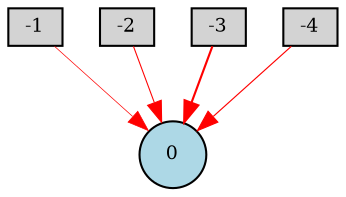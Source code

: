 digraph {
	node [fontsize=9 height=0.2 shape=circle width=0.2]
	-1 [fillcolor=lightgray shape=box style=filled]
	-2 [fillcolor=lightgray shape=box style=filled]
	-3 [fillcolor=lightgray shape=box style=filled]
	-4 [fillcolor=lightgray shape=box style=filled]
	0 [fillcolor=lightblue style=filled]
	-4 -> 0 [color=red penwidth=0.5515078390916663 style=solid]
	-1 -> 0 [color=red penwidth=0.33605414449593507 style=solid]
	-3 -> 0 [color=red penwidth=1.0190626867705292 style=solid]
	-2 -> 0 [color=red penwidth=0.5139584976495 style=solid]
}
